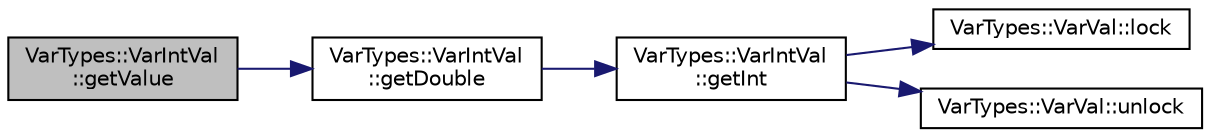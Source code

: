 digraph "VarTypes::VarIntVal::getValue"
{
 // INTERACTIVE_SVG=YES
  edge [fontname="Helvetica",fontsize="10",labelfontname="Helvetica",labelfontsize="10"];
  node [fontname="Helvetica",fontsize="10",shape=record];
  rankdir="LR";
  Node1 [label="VarTypes::VarIntVal\l::getValue",height=0.2,width=0.4,color="black", fillcolor="grey75", style="filled", fontcolor="black"];
  Node1 -> Node2 [color="midnightblue",fontsize="10",style="solid",fontname="Helvetica"];
  Node2 [label="VarTypes::VarIntVal\l::getDouble",height=0.2,width=0.4,color="black", fillcolor="white", style="filled",URL="$d4/dc9/class_var_types_1_1_var_int_val.html#a0a1d973d39210c36c6d7f143efb46287"];
  Node2 -> Node3 [color="midnightblue",fontsize="10",style="solid",fontname="Helvetica"];
  Node3 [label="VarTypes::VarIntVal\l::getInt",height=0.2,width=0.4,color="black", fillcolor="white", style="filled",URL="$d4/dc9/class_var_types_1_1_var_int_val.html#acd583a6de9fb38270945d6ae95fd32ac"];
  Node3 -> Node4 [color="midnightblue",fontsize="10",style="solid",fontname="Helvetica"];
  Node4 [label="VarTypes::VarVal::lock",height=0.2,width=0.4,color="black", fillcolor="white", style="filled",URL="$d6/de8/class_var_types_1_1_var_val.html#a687df377b593f5ab5ac0b26d22728d4a"];
  Node3 -> Node5 [color="midnightblue",fontsize="10",style="solid",fontname="Helvetica"];
  Node5 [label="VarTypes::VarVal::unlock",height=0.2,width=0.4,color="black", fillcolor="white", style="filled",URL="$d6/de8/class_var_types_1_1_var_val.html#a6f1d886beb58366ce6c157b224ff26f8"];
}
